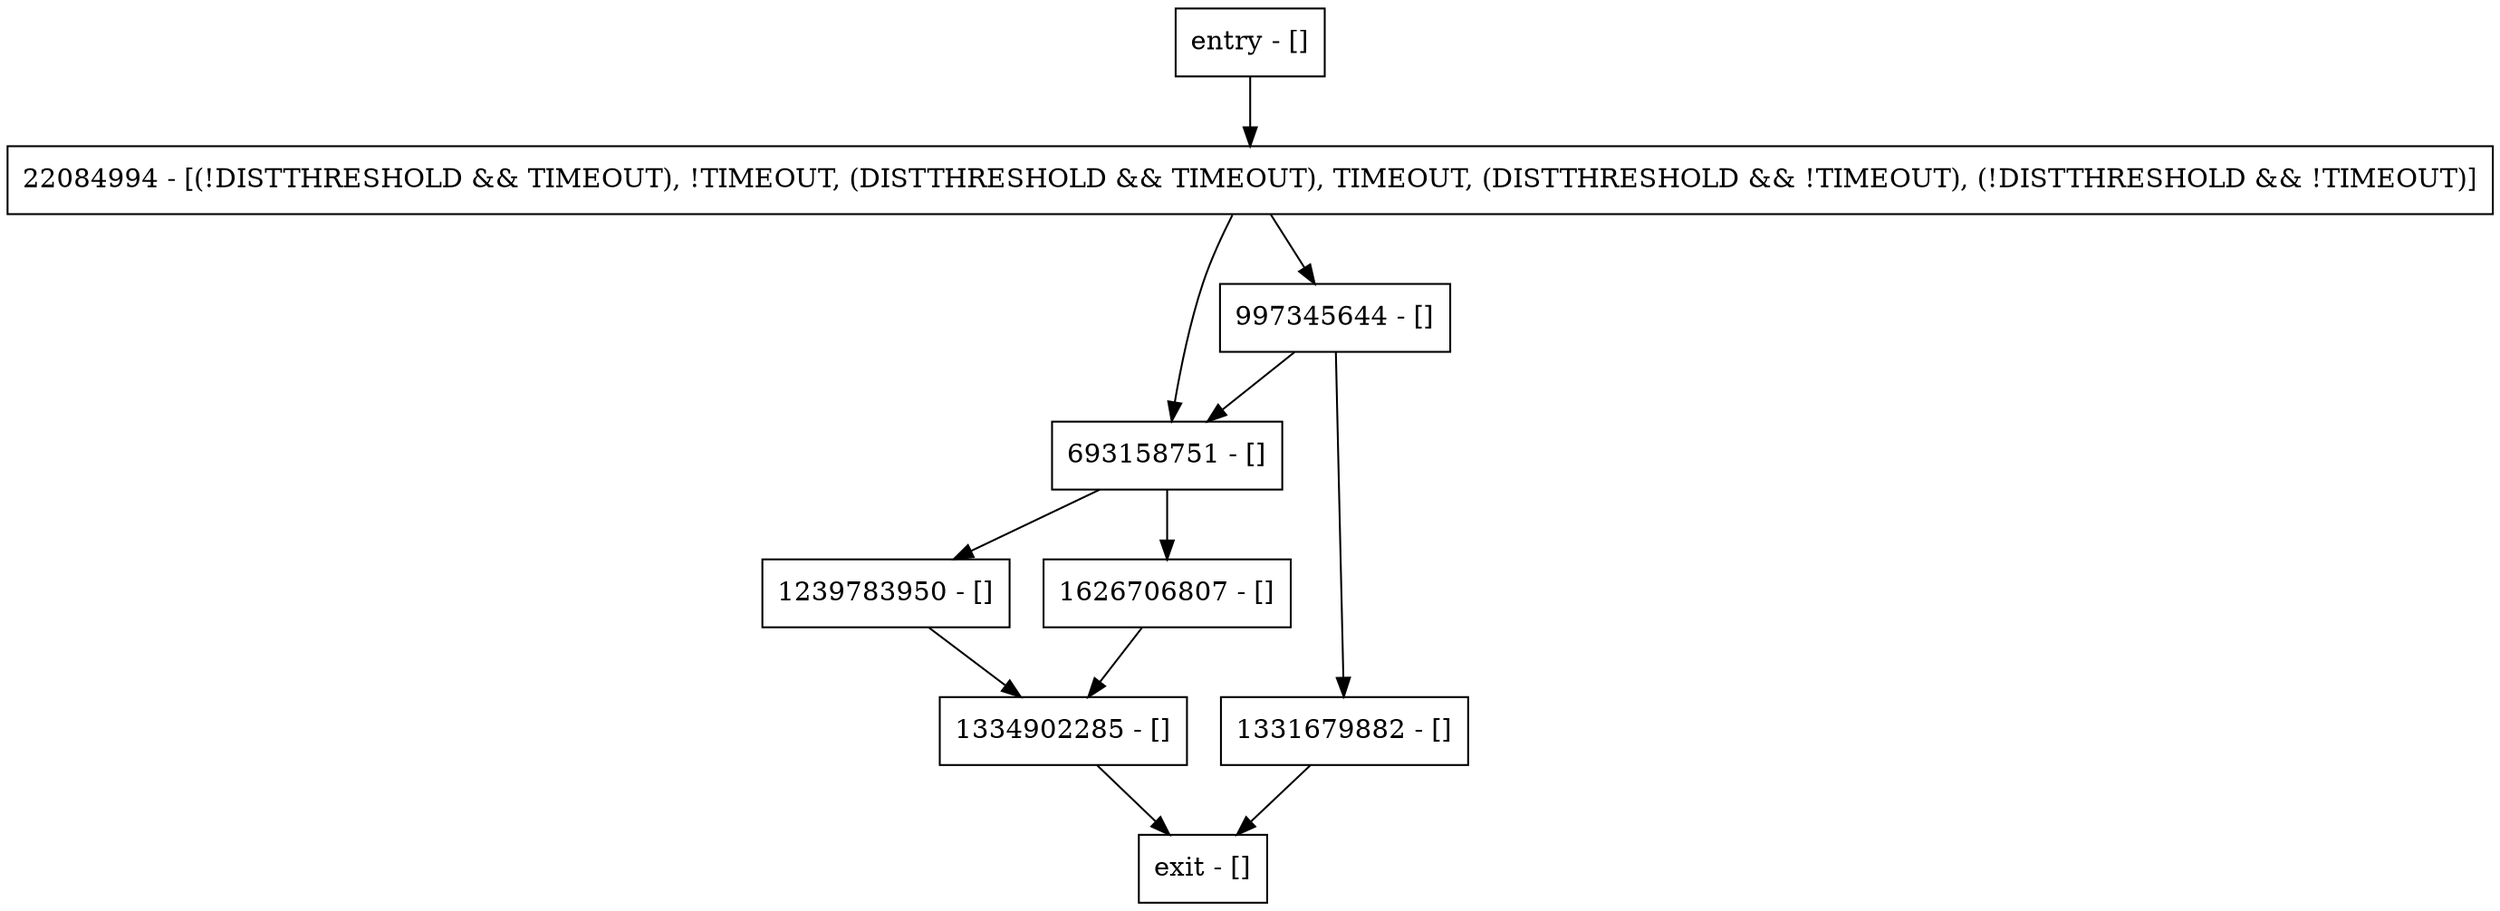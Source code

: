 digraph count {
node [shape=record];
22084994 [label="22084994 - [(!DISTTHRESHOLD && TIMEOUT), !TIMEOUT, (DISTTHRESHOLD && TIMEOUT), TIMEOUT, (DISTTHRESHOLD && !TIMEOUT), (!DISTTHRESHOLD && !TIMEOUT)]"];
entry [label="entry - []"];
exit [label="exit - []"];
1334902285 [label="1334902285 - []"];
997345644 [label="997345644 - []"];
1239783950 [label="1239783950 - []"];
1626706807 [label="1626706807 - []"];
693158751 [label="693158751 - []"];
1331679882 [label="1331679882 - []"];
entry;
exit;
22084994 -> 997345644;
22084994 -> 693158751;
entry -> 22084994;
1334902285 -> exit;
997345644 -> 693158751;
997345644 -> 1331679882;
1239783950 -> 1334902285;
1626706807 -> 1334902285;
693158751 -> 1239783950;
693158751 -> 1626706807;
1331679882 -> exit;
}
